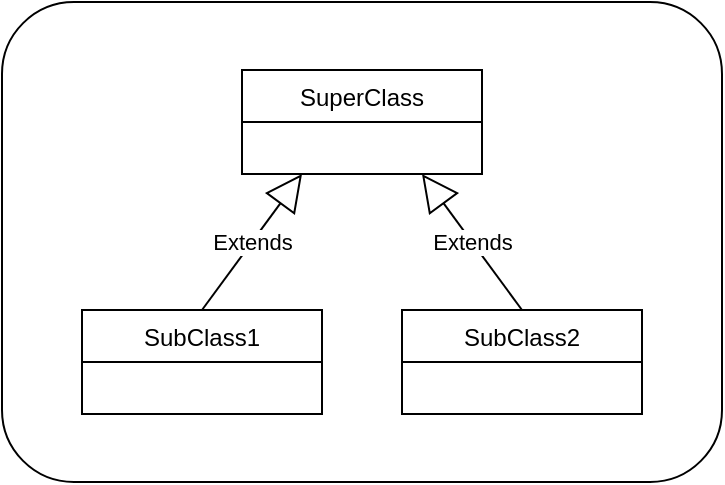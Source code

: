 <mxfile version="20.2.0" type="device" pages="6"><diagram id="qz0ADVkaOMYhkOnay2Lv" name="Inheritance"><mxGraphModel dx="706" dy="741" grid="1" gridSize="10" guides="1" tooltips="1" connect="1" arrows="1" fold="1" page="1" pageScale="1" pageWidth="2336" pageHeight="1654" math="0" shadow="0"><root><mxCell id="0"/><mxCell id="1" parent="0"/><mxCell id="m82KtYSz1ZNIfgO_-fHz-1" value="" style="rounded=1;whiteSpace=wrap;html=1;fillColor=#FFFFFF;" vertex="1" parent="1"><mxGeometry x="160" y="480" width="360" height="240" as="geometry"/></mxCell><mxCell id="E46XI8vyFGCgNNDbVze9-1" value="SuperClass" style="swimlane;fontStyle=0;childLayout=stackLayout;horizontal=1;startSize=26;fillColor=none;horizontalStack=0;resizeParent=1;resizeParentMax=0;resizeLast=0;collapsible=1;marginBottom=0;" vertex="1" parent="1"><mxGeometry x="280" y="514" width="120" height="52" as="geometry"/></mxCell><mxCell id="E46XI8vyFGCgNNDbVze9-5" value="SubClass1" style="swimlane;fontStyle=0;childLayout=stackLayout;horizontal=1;startSize=26;fillColor=none;horizontalStack=0;resizeParent=1;resizeParentMax=0;resizeLast=0;collapsible=1;marginBottom=0;" vertex="1" parent="1"><mxGeometry x="200" y="634" width="120" height="52" as="geometry"><mxRectangle x="200" y="400" width="100" height="30" as="alternateBounds"/></mxGeometry></mxCell><mxCell id="E46XI8vyFGCgNNDbVze9-6" value="SubClass2" style="swimlane;fontStyle=0;childLayout=stackLayout;horizontal=1;startSize=26;fillColor=none;horizontalStack=0;resizeParent=1;resizeParentMax=0;resizeLast=0;collapsible=1;marginBottom=0;" vertex="1" parent="1"><mxGeometry x="360" y="634" width="120" height="52" as="geometry"/></mxCell><mxCell id="E46XI8vyFGCgNNDbVze9-7" value="Extends" style="endArrow=block;endSize=16;endFill=0;html=1;rounded=0;entryX=0.25;entryY=1;entryDx=0;entryDy=0;exitX=0.5;exitY=0;exitDx=0;exitDy=0;" edge="1" parent="1" source="E46XI8vyFGCgNNDbVze9-5" target="E46XI8vyFGCgNNDbVze9-1"><mxGeometry width="160" relative="1" as="geometry"><mxPoint x="280" y="644" as="sourcePoint"/><mxPoint x="440" y="644" as="targetPoint"/></mxGeometry></mxCell><mxCell id="E46XI8vyFGCgNNDbVze9-8" value="Extends" style="endArrow=block;endSize=16;endFill=0;html=1;rounded=0;entryX=0.75;entryY=1;entryDx=0;entryDy=0;exitX=0.5;exitY=0;exitDx=0;exitDy=0;" edge="1" parent="1" source="E46XI8vyFGCgNNDbVze9-6" target="E46XI8vyFGCgNNDbVze9-1"><mxGeometry width="160" relative="1" as="geometry"><mxPoint x="330" y="634" as="sourcePoint"/><mxPoint x="380" y="566" as="targetPoint"/></mxGeometry></mxCell></root></mxGraphModel></diagram><diagram id="bkvozlKS-f8n5Iizw_fq" name="Association"><mxGraphModel dx="1666" dy="741" grid="1" gridSize="10" guides="1" tooltips="1" connect="1" arrows="1" fold="1" page="1" pageScale="1" pageWidth="2336" pageHeight="1654" math="0" shadow="0"><root><mxCell id="0"/><mxCell id="1" parent="0"/><mxCell id="Ts9YPf0Hd5lHZ8LMeLoe-1" value="" style="rounded=1;whiteSpace=wrap;html=1;fillColor=#FFFFFF;" vertex="1" parent="1"><mxGeometry x="120" y="480" width="360" height="240" as="geometry"/></mxCell><mxCell id="sb024I-cEztdRFPAy3lU-1" value="SubClass1" style="swimlane;fontStyle=0;childLayout=stackLayout;horizontal=1;startSize=26;fillColor=none;horizontalStack=0;resizeParent=1;resizeParentMax=0;resizeLast=0;collapsible=1;marginBottom=0;" vertex="1" parent="1"><mxGeometry x="140" y="574" width="120" height="52" as="geometry"><mxRectangle x="200" y="400" width="100" height="30" as="alternateBounds"/></mxGeometry></mxCell><mxCell id="sb024I-cEztdRFPAy3lU-2" value="SubClass2" style="swimlane;fontStyle=0;childLayout=stackLayout;horizontal=1;startSize=26;fillColor=none;horizontalStack=0;resizeParent=1;resizeParentMax=0;resizeLast=0;collapsible=1;marginBottom=0;" vertex="1" parent="1"><mxGeometry x="340" y="574" width="120" height="52" as="geometry"/></mxCell><mxCell id="sb024I-cEztdRFPAy3lU-3" value="" style="endArrow=none;html=1;edgeStyle=orthogonalEdgeStyle;rounded=0;exitX=1;exitY=0.5;exitDx=0;exitDy=0;entryX=0;entryY=0.5;entryDx=0;entryDy=0;" edge="1" parent="1" source="sb024I-cEztdRFPAy3lU-1" target="sb024I-cEztdRFPAy3lU-2"><mxGeometry relative="1" as="geometry"><mxPoint x="220" y="584" as="sourcePoint"/><mxPoint x="380" y="584" as="targetPoint"/></mxGeometry></mxCell></root></mxGraphModel></diagram><diagram id="4vZOe_ofAO12MOTrpInv" name="Aggregation"><mxGraphModel dx="1666" dy="741" grid="1" gridSize="10" guides="1" tooltips="1" connect="1" arrows="1" fold="1" page="1" pageScale="1" pageWidth="2336" pageHeight="1654" math="0" shadow="0"><root><mxCell id="0"/><mxCell id="1" parent="0"/><mxCell id="J1AmcpNZOjRPciZOaITZ-1" value="" style="rounded=1;whiteSpace=wrap;html=1;fillColor=#FFFFFF;" vertex="1" parent="1"><mxGeometry x="120" y="480" width="360" height="240" as="geometry"/></mxCell><mxCell id="PbU-sTlErW3ZO_qAz03x-1" value="Class1" style="swimlane;fontStyle=0;childLayout=stackLayout;horizontal=1;startSize=26;fillColor=none;horizontalStack=0;resizeParent=1;resizeParentMax=0;resizeLast=0;collapsible=1;marginBottom=0;" vertex="1" parent="1"><mxGeometry x="140" y="574" width="120" height="52" as="geometry"><mxRectangle x="200" y="400" width="100" height="30" as="alternateBounds"/></mxGeometry></mxCell><mxCell id="PbU-sTlErW3ZO_qAz03x-2" value="Class2" style="swimlane;fontStyle=0;childLayout=stackLayout;horizontal=1;startSize=26;fillColor=none;horizontalStack=0;resizeParent=1;resizeParentMax=0;resizeLast=0;collapsible=1;marginBottom=0;" vertex="1" parent="1"><mxGeometry x="340" y="574" width="120" height="52" as="geometry"/></mxCell><mxCell id="trQq2tso36IaadASeunx-1" value="" style="endArrow=diamondThin;endFill=0;endSize=24;html=1;rounded=0;exitX=0;exitY=0.5;exitDx=0;exitDy=0;entryX=1;entryY=0.5;entryDx=0;entryDy=0;" edge="1" parent="1" source="PbU-sTlErW3ZO_qAz03x-2" target="PbU-sTlErW3ZO_qAz03x-1"><mxGeometry width="160" relative="1" as="geometry"><mxPoint x="400" y="599.5" as="sourcePoint"/><mxPoint x="280" y="600" as="targetPoint"/></mxGeometry></mxCell></root></mxGraphModel></diagram><diagram id="2gxUksWnrB_6lcXk-m6x" name="Composition"><mxGraphModel dx="1666" dy="741" grid="1" gridSize="10" guides="1" tooltips="1" connect="1" arrows="1" fold="1" page="1" pageScale="1" pageWidth="2336" pageHeight="1654" math="0" shadow="0"><root><mxCell id="0"/><mxCell id="1" parent="0"/><mxCell id="3UcV8cILlGUknG-rFq_F-1" value="" style="rounded=1;whiteSpace=wrap;html=1;fillColor=#FFFFFF;" vertex="1" parent="1"><mxGeometry x="120" y="480" width="360" height="240" as="geometry"/></mxCell><mxCell id="AsgIX86VHfzJY6Uy08cR-1" value="Class1" style="swimlane;fontStyle=0;childLayout=stackLayout;horizontal=1;startSize=26;fillColor=none;horizontalStack=0;resizeParent=1;resizeParentMax=0;resizeLast=0;collapsible=1;marginBottom=0;" vertex="1" parent="1"><mxGeometry x="140" y="574" width="120" height="52" as="geometry"><mxRectangle x="200" y="400" width="100" height="30" as="alternateBounds"/></mxGeometry></mxCell><mxCell id="AsgIX86VHfzJY6Uy08cR-2" value="Class2" style="swimlane;fontStyle=0;childLayout=stackLayout;horizontal=1;startSize=26;fillColor=none;horizontalStack=0;resizeParent=1;resizeParentMax=0;resizeLast=0;collapsible=1;marginBottom=0;" vertex="1" parent="1"><mxGeometry x="340" y="574" width="120" height="52" as="geometry"/></mxCell><mxCell id="AsgIX86VHfzJY6Uy08cR-4" value="" style="endArrow=diamondThin;endFill=1;endSize=24;html=1;rounded=0;entryX=1;entryY=0.5;entryDx=0;entryDy=0;exitX=0;exitY=0.5;exitDx=0;exitDy=0;" edge="1" parent="1" source="AsgIX86VHfzJY6Uy08cR-2" target="AsgIX86VHfzJY6Uy08cR-1"><mxGeometry width="160" relative="1" as="geometry"><mxPoint x="350" y="599.5" as="sourcePoint"/><mxPoint x="280" y="604" as="targetPoint"/></mxGeometry></mxCell></root></mxGraphModel></diagram><diagram id="mAamWPxVujrOrHotYF9w" name="Dependency"><mxGraphModel dx="1666" dy="741" grid="1" gridSize="10" guides="1" tooltips="1" connect="1" arrows="1" fold="1" page="1" pageScale="1" pageWidth="2336" pageHeight="1654" math="0" shadow="0"><root><mxCell id="0"/><mxCell id="1" parent="0"/><mxCell id="TmY6buPiO6ZWsaKo9Jcy-1" value="" style="rounded=1;whiteSpace=wrap;html=1;fillColor=#FFFFFF;" vertex="1" parent="1"><mxGeometry x="120" y="480" width="360" height="240" as="geometry"/></mxCell><mxCell id="SOpZAtmk4lJqzHLXUsWx-1" value="Class1" style="swimlane;fontStyle=0;childLayout=stackLayout;horizontal=1;startSize=26;fillColor=none;horizontalStack=0;resizeParent=1;resizeParentMax=0;resizeLast=0;collapsible=1;marginBottom=0;" vertex="1" parent="1"><mxGeometry x="140" y="574" width="120" height="52" as="geometry"><mxRectangle x="200" y="400" width="100" height="30" as="alternateBounds"/></mxGeometry></mxCell><mxCell id="SOpZAtmk4lJqzHLXUsWx-2" value="Class2" style="swimlane;fontStyle=0;childLayout=stackLayout;horizontal=1;startSize=26;fillColor=none;horizontalStack=0;resizeParent=1;resizeParentMax=0;resizeLast=0;collapsible=1;marginBottom=0;" vertex="1" parent="1"><mxGeometry x="340" y="574" width="120" height="52" as="geometry"/></mxCell><mxCell id="SOpZAtmk4lJqzHLXUsWx-4" value="Use" style="endArrow=open;endSize=12;dashed=1;html=1;rounded=0;exitX=1;exitY=0.5;exitDx=0;exitDy=0;entryX=0;entryY=0.5;entryDx=0;entryDy=0;" edge="1" parent="1" source="SOpZAtmk4lJqzHLXUsWx-1" target="SOpZAtmk4lJqzHLXUsWx-2"><mxGeometry width="160" relative="1" as="geometry"><mxPoint x="280" y="600" as="sourcePoint"/><mxPoint x="420" y="599.5" as="targetPoint"/></mxGeometry></mxCell></root></mxGraphModel></diagram><diagram id="RXdhW9s8nAHnuriW91tV" name="Realization"><mxGraphModel dx="1666" dy="741" grid="1" gridSize="10" guides="1" tooltips="1" connect="1" arrows="1" fold="1" page="1" pageScale="1" pageWidth="2336" pageHeight="1654" math="0" shadow="0"><root><mxCell id="0"/><mxCell id="1" parent="0"/><mxCell id="6kvB8T6pzivX-rHQv9qp-1" value="" style="rounded=1;whiteSpace=wrap;html=1;fillColor=#FFFFFF;" vertex="1" parent="1"><mxGeometry x="520" y="240" width="360" height="240" as="geometry"/></mxCell><mxCell id="3ystHUBUTTTvl7beSUw1-2" value="Class1" style="swimlane;fontStyle=0;childLayout=stackLayout;horizontal=1;startSize=26;fillColor=none;horizontalStack=0;resizeParent=1;resizeParentMax=0;resizeLast=0;collapsible=1;marginBottom=0;" vertex="1" parent="1"><mxGeometry x="560" y="414" width="120" height="52" as="geometry"><mxRectangle x="200" y="400" width="100" height="30" as="alternateBounds"/></mxGeometry></mxCell><mxCell id="3ystHUBUTTTvl7beSUw1-3" value="Class2" style="swimlane;fontStyle=0;childLayout=stackLayout;horizontal=1;startSize=26;fillColor=none;horizontalStack=0;resizeParent=1;resizeParentMax=0;resizeLast=0;collapsible=1;marginBottom=0;" vertex="1" parent="1"><mxGeometry x="720" y="414" width="120" height="52" as="geometry"/></mxCell><mxCell id="3ystHUBUTTTvl7beSUw1-7" value="&lt;p style=&quot;margin:0px;margin-top:4px;text-align:center;&quot;&gt;&lt;i&gt;&amp;lt;&amp;lt;Interface&amp;gt;&amp;gt;&lt;/i&gt;&lt;br/&gt;&lt;b&gt;Interface&lt;/b&gt;&lt;/p&gt;&lt;hr size=&quot;1&quot;/&gt;&lt;p style=&quot;margin:0px;margin-left:4px;&quot;&gt;+ field1: Type&lt;br/&gt;+ field2: Type&lt;/p&gt;&lt;hr size=&quot;1&quot;/&gt;&lt;p style=&quot;margin:0px;margin-left:4px;&quot;&gt;+ method1(Type): Type&lt;br/&gt;+ method2(Type, Type): Type&lt;/p&gt;" style="verticalAlign=top;align=left;overflow=fill;fontSize=12;fontFamily=Helvetica;html=1;" vertex="1" parent="1"><mxGeometry x="600" y="254" width="200" height="120" as="geometry"/></mxCell><mxCell id="3ystHUBUTTTvl7beSUw1-9" value="" style="endArrow=block;dashed=1;endFill=0;endSize=12;html=1;rounded=0;exitX=0.5;exitY=0;exitDx=0;exitDy=0;entryX=0.25;entryY=1;entryDx=0;entryDy=0;" edge="1" parent="1" source="3ystHUBUTTTvl7beSUw1-2" target="3ystHUBUTTTvl7beSUw1-7"><mxGeometry width="160" relative="1" as="geometry"><mxPoint x="640" y="384" as="sourcePoint"/><mxPoint x="800" y="384" as="targetPoint"/></mxGeometry></mxCell><mxCell id="3ystHUBUTTTvl7beSUw1-10" value="" style="endArrow=block;dashed=1;endFill=0;endSize=12;html=1;rounded=0;exitX=0.5;exitY=0;exitDx=0;exitDy=0;entryX=0.75;entryY=1;entryDx=0;entryDy=0;" edge="1" parent="1" source="3ystHUBUTTTvl7beSUw1-3" target="3ystHUBUTTTvl7beSUw1-7"><mxGeometry width="160" relative="1" as="geometry"><mxPoint x="630" y="424" as="sourcePoint"/><mxPoint x="660" y="344" as="targetPoint"/></mxGeometry></mxCell></root></mxGraphModel></diagram></mxfile>